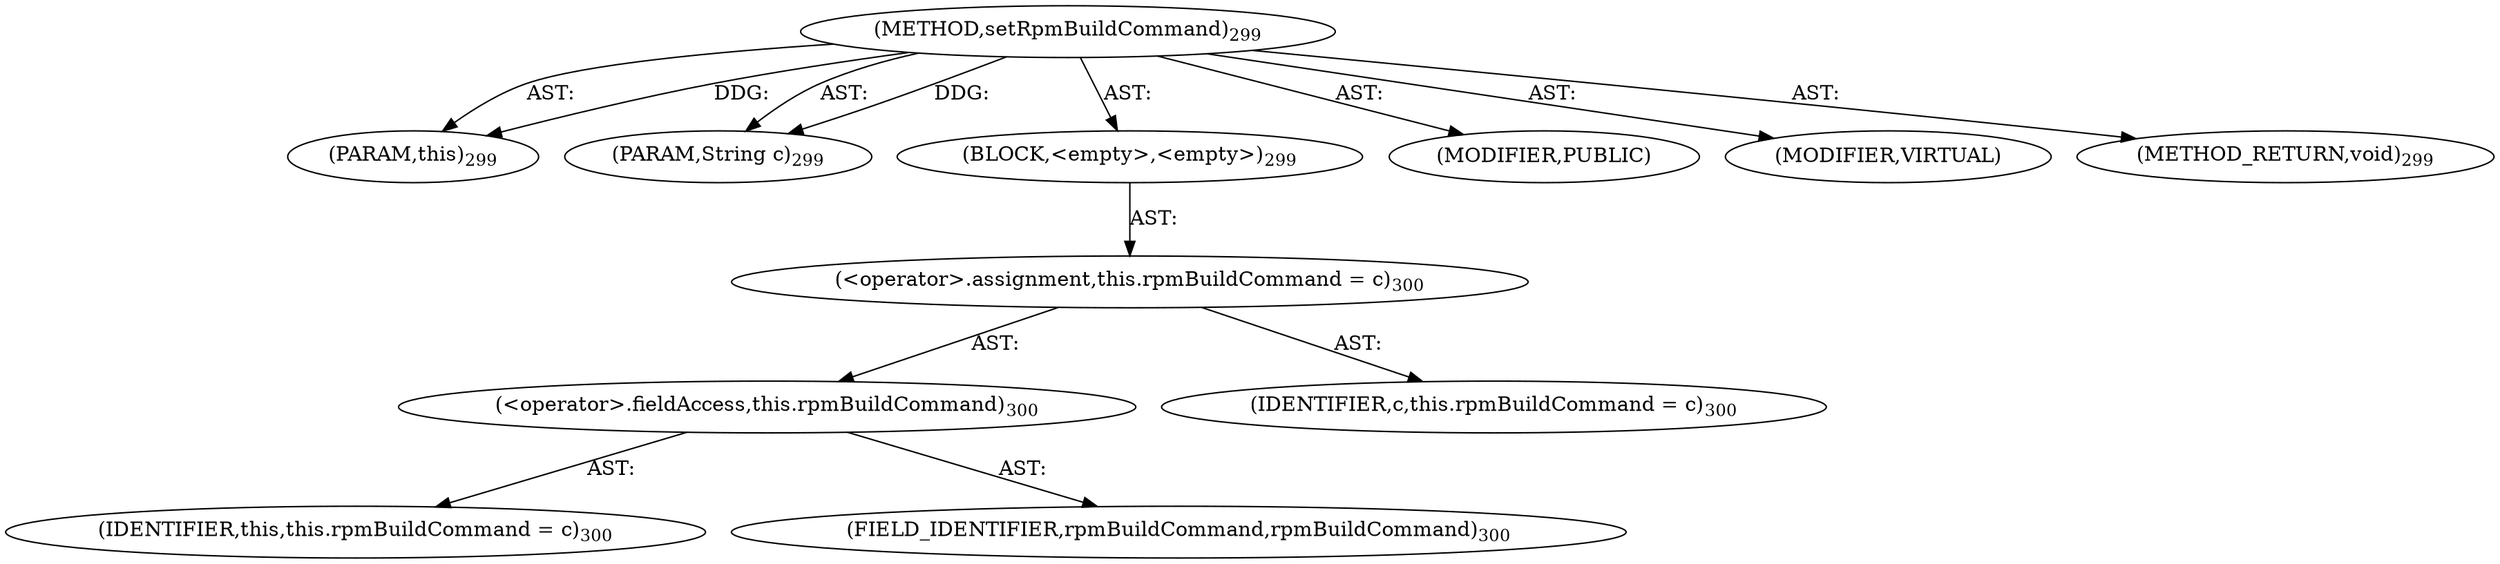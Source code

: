digraph "setRpmBuildCommand" {  
"111669149705" [label = <(METHOD,setRpmBuildCommand)<SUB>299</SUB>> ]
"115964116998" [label = <(PARAM,this)<SUB>299</SUB>> ]
"115964117011" [label = <(PARAM,String c)<SUB>299</SUB>> ]
"25769803816" [label = <(BLOCK,&lt;empty&gt;,&lt;empty&gt;)<SUB>299</SUB>> ]
"30064771219" [label = <(&lt;operator&gt;.assignment,this.rpmBuildCommand = c)<SUB>300</SUB>> ]
"30064771220" [label = <(&lt;operator&gt;.fieldAccess,this.rpmBuildCommand)<SUB>300</SUB>> ]
"68719476752" [label = <(IDENTIFIER,this,this.rpmBuildCommand = c)<SUB>300</SUB>> ]
"55834574881" [label = <(FIELD_IDENTIFIER,rpmBuildCommand,rpmBuildCommand)<SUB>300</SUB>> ]
"68719476856" [label = <(IDENTIFIER,c,this.rpmBuildCommand = c)<SUB>300</SUB>> ]
"133143986203" [label = <(MODIFIER,PUBLIC)> ]
"133143986204" [label = <(MODIFIER,VIRTUAL)> ]
"128849018889" [label = <(METHOD_RETURN,void)<SUB>299</SUB>> ]
  "111669149705" -> "115964116998"  [ label = "AST: "] 
  "111669149705" -> "115964117011"  [ label = "AST: "] 
  "111669149705" -> "25769803816"  [ label = "AST: "] 
  "111669149705" -> "133143986203"  [ label = "AST: "] 
  "111669149705" -> "133143986204"  [ label = "AST: "] 
  "111669149705" -> "128849018889"  [ label = "AST: "] 
  "25769803816" -> "30064771219"  [ label = "AST: "] 
  "30064771219" -> "30064771220"  [ label = "AST: "] 
  "30064771219" -> "68719476856"  [ label = "AST: "] 
  "30064771220" -> "68719476752"  [ label = "AST: "] 
  "30064771220" -> "55834574881"  [ label = "AST: "] 
  "111669149705" -> "115964116998"  [ label = "DDG: "] 
  "111669149705" -> "115964117011"  [ label = "DDG: "] 
}
